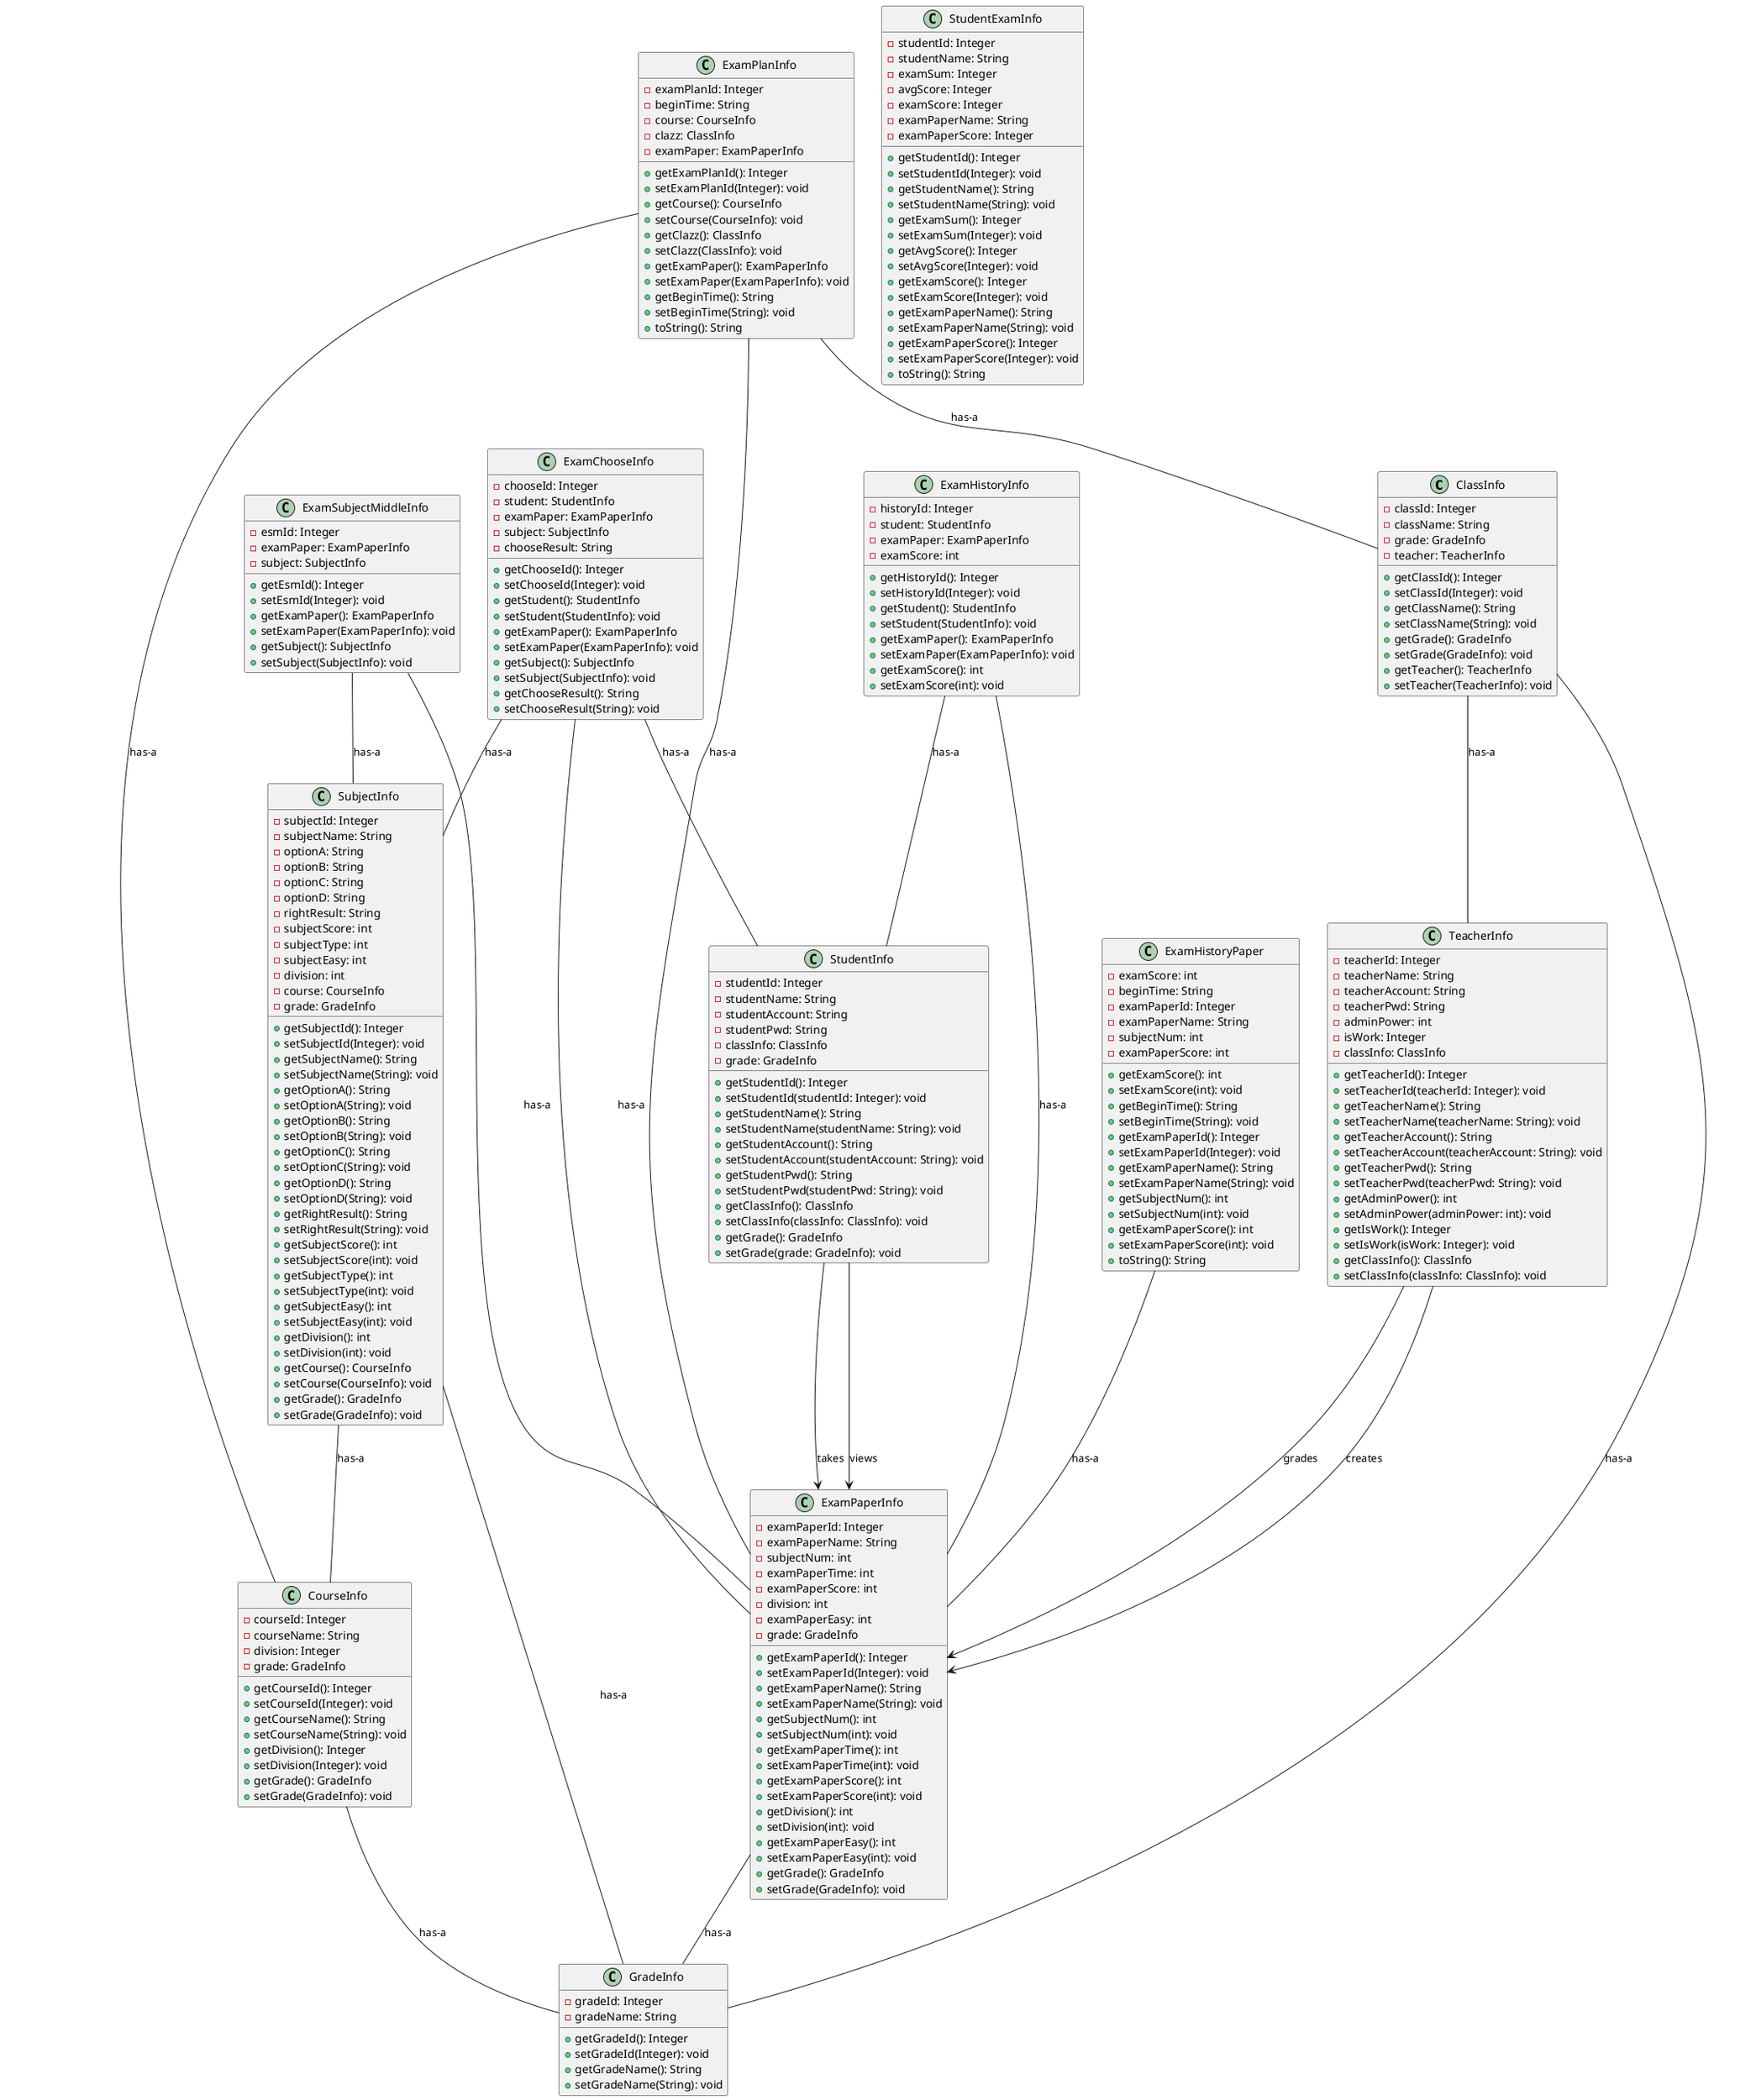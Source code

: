 @startuml

class ClassInfo {
    - classId: Integer
    - className: String
    - grade: GradeInfo
    - teacher: TeacherInfo
    + getClassId(): Integer
    + setClassId(Integer): void
    + getClassName(): String
    + setClassName(String): void
    + getGrade(): GradeInfo
    + setGrade(GradeInfo): void
    + getTeacher(): TeacherInfo
    + setTeacher(TeacherInfo): void
}

class GradeInfo {
    - gradeId: Integer
    - gradeName: String
    + getGradeId(): Integer
    + setGradeId(Integer): void
    + getGradeName(): String
    + setGradeName(String): void
}

class CourseInfo {
    - courseId: Integer
    - courseName: String
    - division: Integer
    - grade: GradeInfo
    + getCourseId(): Integer
    + setCourseId(Integer): void
    + getCourseName(): String
    + setCourseName(String): void
    + getDivision(): Integer
    + setDivision(Integer): void
    + getGrade(): GradeInfo
    + setGrade(GradeInfo): void
}




class TeacherInfo {
    - teacherId: Integer
    - teacherName: String
    - teacherAccount: String
    - teacherPwd: String
    - adminPower: int
    - isWork: Integer
    - classInfo: ClassInfo

    + getTeacherId(): Integer
    + setTeacherId(teacherId: Integer): void
    + getTeacherName(): String
    + setTeacherName(teacherName: String): void
    + getTeacherAccount(): String
    + setTeacherAccount(teacherAccount: String): void
    + getTeacherPwd(): String
    + setTeacherPwd(teacherPwd: String): void
    + getAdminPower(): int
    + setAdminPower(adminPower: int): void
    + getIsWork(): Integer
    + setIsWork(isWork: Integer): void
    + getClassInfo(): ClassInfo
    + setClassInfo(classInfo: ClassInfo): void
}

class StudentInfo {
    - studentId: Integer
    - studentName: String
    - studentAccount: String
    - studentPwd: String
    - classInfo: ClassInfo
    - grade: GradeInfo

    + getStudentId(): Integer
    + setStudentId(studentId: Integer): void
    + getStudentName(): String
    + setStudentName(studentName: String): void
    + getStudentAccount(): String
    + setStudentAccount(studentAccount: String): void
    + getStudentPwd(): String
    + setStudentPwd(studentPwd: String): void
    + getClassInfo(): ClassInfo
    + setClassInfo(classInfo: ClassInfo): void
    + getGrade(): GradeInfo
    + setGrade(grade: GradeInfo): void
}

'class Exam {
'    - examId: int
'    - examName: String
'    - questions: List<String>
'}

class ExamChooseInfo {
    - chooseId: Integer
    - student: StudentInfo
    - examPaper: ExamPaperInfo
    - subject: SubjectInfo
    - chooseResult: String
    + getChooseId(): Integer
    + setChooseId(Integer): void
    + getStudent(): StudentInfo
    + setStudent(StudentInfo): void
    + getExamPaper(): ExamPaperInfo
    + setExamPaper(ExamPaperInfo): void
    + getSubject(): SubjectInfo
    + setSubject(SubjectInfo): void
    + getChooseResult(): String
    + setChooseResult(String): void
}

class ExamPaperInfo {
    - examPaperId: Integer
    - examPaperName: String
    - subjectNum: int
    - examPaperTime: int
    - examPaperScore: int
    - division: int
    - examPaperEasy: int
    - grade: GradeInfo
    + getExamPaperId(): Integer
    + setExamPaperId(Integer): void
    + getExamPaperName(): String
    + setExamPaperName(String): void
    + getSubjectNum(): int
    + setSubjectNum(int): void
    + getExamPaperTime(): int
    + setExamPaperTime(int): void
    + getExamPaperScore(): int
    + setExamPaperScore(int): void
    + getDivision(): int
    + setDivision(int): void
    + getExamPaperEasy(): int
    + setExamPaperEasy(int): void
    + getGrade(): GradeInfo
    + setGrade(GradeInfo): void
}

class SubjectInfo {
    - subjectId: Integer
    - subjectName: String
    - optionA: String
    - optionB: String
    - optionC: String
    - optionD: String
    - rightResult: String
    - subjectScore: int
    - subjectType: int
    - subjectEasy: int
    - division: int
    - course: CourseInfo
    - grade: GradeInfo
    + getSubjectId(): Integer
    + setSubjectId(Integer): void
    + getSubjectName(): String
    + setSubjectName(String): void
    + getOptionA(): String
    + setOptionA(String): void
    + getOptionB(): String
    + setOptionB(String): void
    + getOptionC(): String
    + setOptionC(String): void
    + getOptionD(): String
    + setOptionD(String): void
    + getRightResult(): String
    + setRightResult(String): void
    + getSubjectScore(): int
    + setSubjectScore(int): void
    + getSubjectType(): int
    + setSubjectType(int): void
    + getSubjectEasy(): int
    + setSubjectEasy(int): void
    + getDivision(): int
    + setDivision(int): void
    + getCourse(): CourseInfo
    + setCourse(CourseInfo): void
    + getGrade(): GradeInfo
    + setGrade(GradeInfo): void
}

class ExamSubjectMiddleInfo {
    - esmId: Integer
    - examPaper: ExamPaperInfo
    - subject: SubjectInfo
    + getEsmId(): Integer
    + setEsmId(Integer): void
    + getExamPaper(): ExamPaperInfo
    + setExamPaper(ExamPaperInfo): void
    + getSubject(): SubjectInfo
    + setSubject(SubjectInfo): void
}

class ExamHistoryInfo {
    - historyId: Integer
    - student: StudentInfo
    - examPaper: ExamPaperInfo
    - examScore: int
    + getHistoryId(): Integer
    + setHistoryId(Integer): void
    + getStudent(): StudentInfo
    + setStudent(StudentInfo): void
    + getExamPaper(): ExamPaperInfo
    + setExamPaper(ExamPaperInfo): void
    + getExamScore(): int
    + setExamScore(int): void
}

class ExamHistoryPaper {
    - examScore: int
    - beginTime: String
    - examPaperId: Integer
    - examPaperName: String
    - subjectNum: int
    - examPaperScore: int
    + getExamScore(): int
    + setExamScore(int): void
    + getBeginTime(): String
    + setBeginTime(String): void
    + getExamPaperId(): Integer
    + setExamPaperId(Integer): void
    + getExamPaperName(): String
    + setExamPaperName(String): void
    + getSubjectNum(): int
    + setSubjectNum(int): void
    + getExamPaperScore(): int
    + setExamPaperScore(int): void
    + toString(): String
}

class ExamPlanInfo {
    - examPlanId: Integer
    - beginTime: String
    - course: CourseInfo
    - clazz: ClassInfo
    - examPaper: ExamPaperInfo
    + getExamPlanId(): Integer
    + setExamPlanId(Integer): void
    + getCourse(): CourseInfo
    + setCourse(CourseInfo): void
    + getClazz(): ClassInfo
    + setClazz(ClassInfo): void
    + getExamPaper(): ExamPaperInfo
    + setExamPaper(ExamPaperInfo): void
    + getBeginTime(): String
    + setBeginTime(String): void
    + toString(): String
}

class StudentExamInfo {
    - studentId: Integer
    - studentName: String
    - examSum: Integer
    - avgScore: Integer
    - examScore: Integer
    - examPaperName: String
    - examPaperScore: Integer
    + getStudentId(): Integer
    + setStudentId(Integer): void
    + getStudentName(): String
    + setStudentName(String): void
    + getExamSum(): Integer
    + setExamSum(Integer): void
    + getAvgScore(): Integer
    + setAvgScore(Integer): void
    + getExamScore(): Integer
    + setExamScore(Integer): void
    + getExamPaperName(): String
    + setExamPaperName(String): void
    + getExamPaperScore(): Integer
    + setExamPaperScore(Integer): void
    + toString(): String
}


ClassInfo -- GradeInfo : has-a
ClassInfo -- TeacherInfo : has-a
CourseInfo -- GradeInfo : has-a

ExamChooseInfo -- StudentInfo : has-a
ExamChooseInfo -- ExamPaperInfo : has-a
ExamChooseInfo -- SubjectInfo : has-a

ExamPaperInfo -- GradeInfo : has-a

SubjectInfo -- CourseInfo : has-a
SubjectInfo -- GradeInfo : has-a

ExamSubjectMiddleInfo -- ExamPaperInfo : has-a
ExamSubjectMiddleInfo -- SubjectInfo : has-a

ExamHistoryInfo -- StudentInfo : has-a
ExamHistoryInfo -- ExamPaperInfo : has-a

ExamHistoryPaper -- ExamPaperInfo : has-a

ExamPlanInfo -- CourseInfo : has-a
ExamPlanInfo -- ClassInfo : has-a
ExamPlanInfo -- ExamPaperInfo : has-a


TeacherInfo --> ExamPaperInfo: creates
TeacherInfo --> ExamPaperInfo: grades
StudentInfo --> ExamPaperInfo: takes
StudentInfo --> ExamPaperInfo: views

@enduml